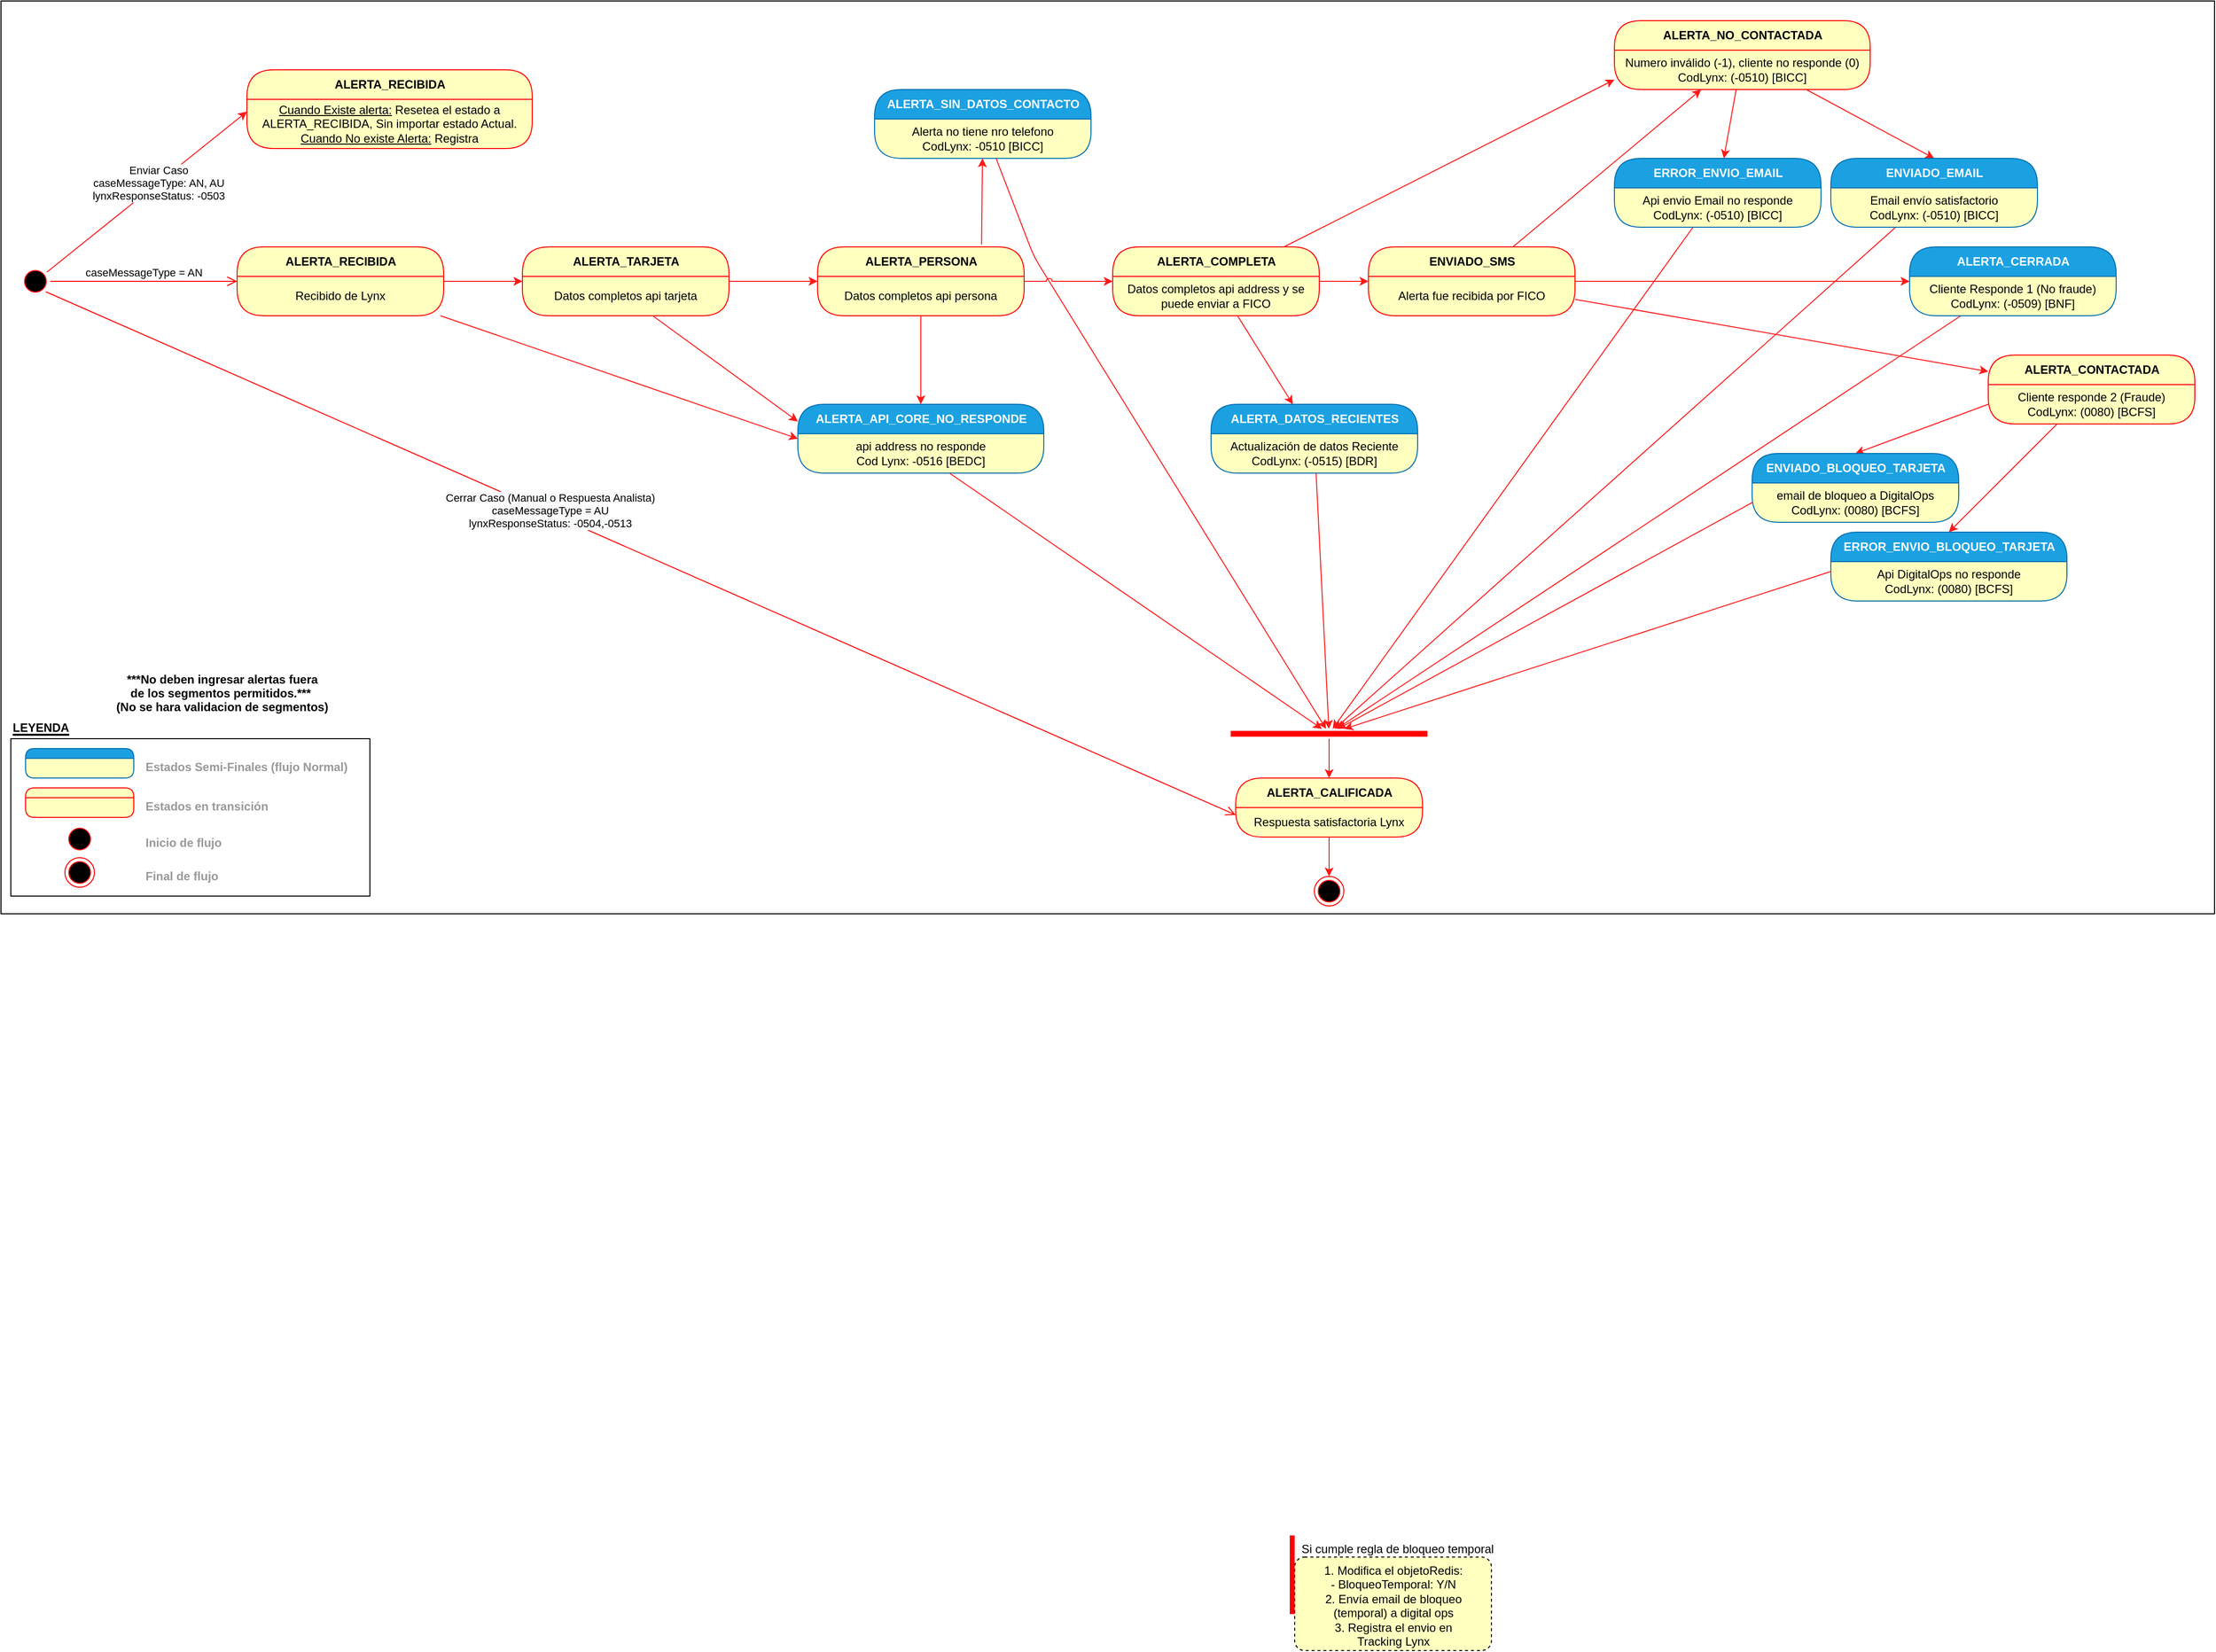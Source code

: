 <mxfile version="15.3.4" type="github">
  <diagram id="e5wToZ6Jj2soGeOCWYj3" name="Page-1">
    <mxGraphModel dx="1895" dy="452" grid="1" gridSize="10" guides="1" tooltips="1" connect="1" arrows="1" fold="1" page="1" pageScale="1" pageWidth="827" pageHeight="1169" math="0" shadow="0">
      <root>
        <mxCell id="0" />
        <mxCell id="1" parent="0" />
        <mxCell id="meJ3Hm6bCnbv4KWAAB1v-10" value="" style="rounded=0;whiteSpace=wrap;html=1;" parent="1" vertex="1">
          <mxGeometry x="-140" y="70" width="2250" height="928" as="geometry" />
        </mxCell>
        <mxCell id="77KCPv3B4IZZ5Z66STRk-72" style="edgeStyle=none;rounded=1;orthogonalLoop=1;jettySize=auto;html=1;strokeColor=#FF1919;" parent="1" source="77KCPv3B4IZZ5Z66STRk-35" target="77KCPv3B4IZZ5Z66STRk-59" edge="1">
          <mxGeometry relative="1" as="geometry">
            <mxPoint x="1340" y="710" as="targetPoint" />
          </mxGeometry>
        </mxCell>
        <mxCell id="77KCPv3B4IZZ5Z66STRk-73" style="edgeStyle=none;rounded=1;orthogonalLoop=1;jettySize=auto;html=1;strokeColor=#FF1919;" parent="1" source="77KCPv3B4IZZ5Z66STRk-26" target="77KCPv3B4IZZ5Z66STRk-59" edge="1">
          <mxGeometry relative="1" as="geometry">
            <Array as="points">
              <mxPoint x="910" y="330" />
            </Array>
            <mxPoint x="1100" y="660" as="targetPoint" />
          </mxGeometry>
        </mxCell>
        <mxCell id="77KCPv3B4IZZ5Z66STRk-12" style="edgeStyle=orthogonalEdgeStyle;rounded=0;orthogonalLoop=1;jettySize=auto;html=1;strokeColor=#FF1919;" parent="1" source="77KCPv3B4IZZ5Z66STRk-1" target="77KCPv3B4IZZ5Z66STRk-5" edge="1">
          <mxGeometry relative="1" as="geometry" />
        </mxCell>
        <mxCell id="90G6gJbZFidTqptF8gDu-3" style="rounded=0;orthogonalLoop=1;jettySize=auto;html=1;entryX=0;entryY=0.5;entryDx=0;entryDy=0;strokeColor=#FF1919;" parent="1" source="77KCPv3B4IZZ5Z66STRk-1" target="77KCPv3B4IZZ5Z66STRk-20" edge="1">
          <mxGeometry relative="1" as="geometry" />
        </mxCell>
        <mxCell id="77KCPv3B4IZZ5Z66STRk-1" value="ALERTA_RECIBIDA" style="swimlane;html=1;fontStyle=1;align=center;verticalAlign=middle;childLayout=stackLayout;horizontal=1;startSize=30;horizontalStack=0;resizeParent=0;resizeLast=1;container=0;fontColor=#000000;collapsible=0;rounded=1;arcSize=30;strokeColor=#ff0000;fillColor=#ffffc0;swimlaneFillColor=#ffffc0;dropTarget=0;" parent="1" vertex="1">
          <mxGeometry x="100" y="320" width="210" height="70" as="geometry" />
        </mxCell>
        <mxCell id="77KCPv3B4IZZ5Z66STRk-2" value="Recibido de Lynx" style="text;html=1;strokeColor=none;fillColor=none;align=center;verticalAlign=middle;spacingLeft=4;spacingRight=4;whiteSpace=wrap;overflow=hidden;rotatable=0;fontColor=#000000;" parent="77KCPv3B4IZZ5Z66STRk-1" vertex="1">
          <mxGeometry y="30" width="210" height="40" as="geometry" />
        </mxCell>
        <mxCell id="fLqlD2cx_nLfpuTeQDXq-3" style="edgeStyle=orthogonalEdgeStyle;rounded=0;orthogonalLoop=1;jettySize=auto;html=1;entryX=0;entryY=0.125;entryDx=0;entryDy=0;entryPerimeter=0;strokeColor=#FF1919;" parent="1" source="77KCPv3B4IZZ5Z66STRk-5" target="77KCPv3B4IZZ5Z66STRk-9" edge="1">
          <mxGeometry relative="1" as="geometry" />
        </mxCell>
        <mxCell id="77KCPv3B4IZZ5Z66STRk-5" value="ALERTA_TARJETA" style="swimlane;html=1;fontStyle=1;align=center;verticalAlign=middle;childLayout=stackLayout;horizontal=1;startSize=30;horizontalStack=0;resizeParent=0;resizeLast=1;container=0;fontColor=#000000;collapsible=0;rounded=1;arcSize=30;strokeColor=#ff0000;fillColor=#ffffc0;swimlaneFillColor=#ffffc0;dropTarget=0;" parent="1" vertex="1">
          <mxGeometry x="390" y="320" width="210" height="70" as="geometry" />
        </mxCell>
        <mxCell id="77KCPv3B4IZZ5Z66STRk-6" value="Datos completos api&amp;nbsp;tarjeta" style="text;html=1;strokeColor=none;fillColor=none;align=center;verticalAlign=middle;spacingLeft=4;spacingRight=4;whiteSpace=wrap;overflow=hidden;rotatable=0;fontColor=#000000;" parent="77KCPv3B4IZZ5Z66STRk-5" vertex="1">
          <mxGeometry y="30" width="210" height="40" as="geometry" />
        </mxCell>
        <mxCell id="77KCPv3B4IZZ5Z66STRk-14" style="edgeStyle=orthogonalEdgeStyle;rounded=0;orthogonalLoop=1;jettySize=auto;html=1;jumpStyle=arc;strokeColor=#FF1919;" parent="1" source="77KCPv3B4IZZ5Z66STRk-8" target="77KCPv3B4IZZ5Z66STRk-10" edge="1">
          <mxGeometry relative="1" as="geometry" />
        </mxCell>
        <mxCell id="77KCPv3B4IZZ5Z66STRk-25" style="edgeStyle=none;rounded=0;orthogonalLoop=1;jettySize=auto;html=1;strokeColor=#FF1919;" parent="1" source="77KCPv3B4IZZ5Z66STRk-8" target="77KCPv3B4IZZ5Z66STRk-20" edge="1">
          <mxGeometry relative="1" as="geometry" />
        </mxCell>
        <mxCell id="77KCPv3B4IZZ5Z66STRk-28" style="edgeStyle=none;rounded=0;orthogonalLoop=1;jettySize=auto;html=1;exitX=0.794;exitY=-0.033;exitDx=0;exitDy=0;exitPerimeter=0;strokeColor=#FF1919;" parent="1" source="77KCPv3B4IZZ5Z66STRk-8" target="77KCPv3B4IZZ5Z66STRk-26" edge="1">
          <mxGeometry relative="1" as="geometry" />
        </mxCell>
        <mxCell id="77KCPv3B4IZZ5Z66STRk-8" value="ALERTA_PERSONA" style="swimlane;html=1;fontStyle=1;align=center;verticalAlign=middle;childLayout=stackLayout;horizontal=1;startSize=30;horizontalStack=0;resizeParent=0;resizeLast=1;container=0;fontColor=#000000;collapsible=0;rounded=1;arcSize=30;strokeColor=#ff0000;fillColor=#ffffc0;swimlaneFillColor=#ffffc0;dropTarget=0;" parent="1" vertex="1">
          <mxGeometry x="690" y="320" width="210" height="70" as="geometry" />
        </mxCell>
        <mxCell id="77KCPv3B4IZZ5Z66STRk-9" value="Datos completos api persona" style="text;html=1;strokeColor=none;fillColor=none;align=center;verticalAlign=middle;spacingLeft=4;spacingRight=4;whiteSpace=wrap;overflow=hidden;rotatable=0;fontColor=#000000;" parent="77KCPv3B4IZZ5Z66STRk-8" vertex="1">
          <mxGeometry y="30" width="210" height="40" as="geometry" />
        </mxCell>
        <mxCell id="77KCPv3B4IZZ5Z66STRk-33" style="edgeStyle=none;rounded=0;orthogonalLoop=1;jettySize=auto;html=1;strokeColor=#FF1919;" parent="1" source="77KCPv3B4IZZ5Z66STRk-10" target="77KCPv3B4IZZ5Z66STRk-29" edge="1">
          <mxGeometry relative="1" as="geometry" />
        </mxCell>
        <mxCell id="77KCPv3B4IZZ5Z66STRk-34" style="edgeStyle=none;rounded=0;orthogonalLoop=1;jettySize=auto;html=1;strokeColor=#FF1919;" parent="1" source="77KCPv3B4IZZ5Z66STRk-10" target="77KCPv3B4IZZ5Z66STRk-31" edge="1">
          <mxGeometry relative="1" as="geometry" />
        </mxCell>
        <mxCell id="SPsXiou8FZaf5zSpWh6t-2" style="rounded=0;orthogonalLoop=1;jettySize=auto;html=1;entryX=0;entryY=0.75;entryDx=0;entryDy=0;strokeColor=#FF1919;" parent="1" source="77KCPv3B4IZZ5Z66STRk-10" target="SPsXiou8FZaf5zSpWh6t-1" edge="1">
          <mxGeometry relative="1" as="geometry">
            <mxPoint x="1550.0" y="150.0" as="targetPoint" />
          </mxGeometry>
        </mxCell>
        <mxCell id="77KCPv3B4IZZ5Z66STRk-10" value="ALERTA_COMPLETA" style="swimlane;html=1;fontStyle=1;align=center;verticalAlign=middle;childLayout=stackLayout;horizontal=1;startSize=30;horizontalStack=0;resizeParent=0;resizeLast=1;container=0;fontColor=#000000;collapsible=0;rounded=1;arcSize=30;strokeColor=#ff0000;fillColor=#ffffc0;swimlaneFillColor=#ffffc0;dropTarget=0;" parent="1" vertex="1">
          <mxGeometry x="990" y="320" width="210" height="70" as="geometry" />
        </mxCell>
        <mxCell id="fLqlD2cx_nLfpuTeQDXq-1" value="Datos completos api address y se puede enviar a FICO" style="text;html=1;strokeColor=none;fillColor=none;align=center;verticalAlign=middle;spacingLeft=4;spacingRight=4;whiteSpace=wrap;overflow=hidden;rotatable=0;fontColor=#000000;" parent="77KCPv3B4IZZ5Z66STRk-10" vertex="1">
          <mxGeometry y="30" width="210" height="40" as="geometry" />
        </mxCell>
        <mxCell id="77KCPv3B4IZZ5Z66STRk-20" value="ALERTA_API_CORE_NO_RESPONDE" style="swimlane;html=1;fontStyle=1;align=center;verticalAlign=middle;childLayout=stackLayout;horizontal=1;startSize=30;horizontalStack=0;resizeParent=0;resizeLast=1;container=0;collapsible=0;rounded=1;arcSize=30;strokeColor=#006EAF;fillColor=#1ba1e2;swimlaneFillColor=#ffffc0;dropTarget=0;fontColor=#ffffff;" parent="1" vertex="1">
          <mxGeometry x="670" y="480" width="250" height="70" as="geometry" />
        </mxCell>
        <mxCell id="77KCPv3B4IZZ5Z66STRk-21" value="api address no responde&lt;br&gt;Cod Lynx: -0516 [BEDC]" style="text;html=1;strokeColor=none;fillColor=none;align=center;verticalAlign=middle;spacingLeft=4;spacingRight=4;whiteSpace=wrap;overflow=hidden;rotatable=0;fontColor=#000000;" parent="77KCPv3B4IZZ5Z66STRk-20" vertex="1">
          <mxGeometry y="30" width="250" height="40" as="geometry" />
        </mxCell>
        <mxCell id="77KCPv3B4IZZ5Z66STRk-26" value="ALERTA_SIN_DATOS_CONTACTO" style="swimlane;html=1;fontStyle=1;align=center;verticalAlign=middle;childLayout=stackLayout;horizontal=1;startSize=30;horizontalStack=0;resizeParent=0;resizeLast=1;container=0;fontColor=#ffffff;collapsible=0;rounded=1;arcSize=30;strokeColor=#006EAF;fillColor=#1ba1e2;swimlaneFillColor=#ffffc0;dropTarget=0;" parent="1" vertex="1">
          <mxGeometry x="748" y="160" width="220" height="70" as="geometry" />
        </mxCell>
        <mxCell id="77KCPv3B4IZZ5Z66STRk-27" value="Alerta no tiene nro telefono&lt;br&gt;CodLynx: -0510 [BICC]" style="text;html=1;strokeColor=none;fillColor=none;align=center;verticalAlign=middle;spacingLeft=4;spacingRight=4;whiteSpace=wrap;overflow=hidden;rotatable=0;fontColor=#000000;" parent="77KCPv3B4IZZ5Z66STRk-26" vertex="1">
          <mxGeometry y="30" width="220" height="40" as="geometry" />
        </mxCell>
        <mxCell id="fLqlD2cx_nLfpuTeQDXq-5" value="Alerta no tiene nro telefono&lt;br&gt;CodLynx: -0510 [BICC]" style="text;html=1;strokeColor=none;fillColor=none;align=center;verticalAlign=middle;spacingLeft=4;spacingRight=4;whiteSpace=wrap;overflow=hidden;rotatable=0;fontColor=#000000;" parent="77KCPv3B4IZZ5Z66STRk-26" vertex="1">
          <mxGeometry y="70" width="220" as="geometry" />
        </mxCell>
        <mxCell id="77KCPv3B4IZZ5Z66STRk-69" style="edgeStyle=none;rounded=0;orthogonalLoop=1;jettySize=auto;html=1;strokeColor=#FF1919;" parent="1" source="77KCPv3B4IZZ5Z66STRk-29" target="77KCPv3B4IZZ5Z66STRk-59" edge="1">
          <mxGeometry relative="1" as="geometry">
            <mxPoint x="1197" y="660" as="targetPoint" />
          </mxGeometry>
        </mxCell>
        <mxCell id="77KCPv3B4IZZ5Z66STRk-29" value="ALERTA_DATOS_RECIENTES" style="swimlane;html=1;fontStyle=1;align=center;verticalAlign=middle;childLayout=stackLayout;horizontal=1;startSize=30;horizontalStack=0;resizeParent=0;resizeLast=1;container=0;fontColor=#ffffff;collapsible=0;rounded=1;arcSize=30;strokeColor=#006EAF;fillColor=#1ba1e2;swimlaneFillColor=#ffffc0;dropTarget=0;" parent="1" vertex="1">
          <mxGeometry x="1090" y="480" width="210" height="70" as="geometry" />
        </mxCell>
        <mxCell id="77KCPv3B4IZZ5Z66STRk-30" value="Actualización de datos Reciente&lt;br&gt;CodLynx: (-0515) [BDR]" style="text;html=1;strokeColor=none;fillColor=none;align=center;verticalAlign=middle;spacingLeft=4;spacingRight=4;whiteSpace=wrap;overflow=hidden;rotatable=0;fontColor=#000000;" parent="77KCPv3B4IZZ5Z66STRk-29" vertex="1">
          <mxGeometry y="30" width="210" height="40" as="geometry" />
        </mxCell>
        <mxCell id="77KCPv3B4IZZ5Z66STRk-41" style="edgeStyle=none;rounded=0;orthogonalLoop=1;jettySize=auto;html=1;strokeColor=#FF1919;" parent="1" source="77KCPv3B4IZZ5Z66STRk-31" target="77KCPv3B4IZZ5Z66STRk-35" edge="1">
          <mxGeometry relative="1" as="geometry" />
        </mxCell>
        <mxCell id="77KCPv3B4IZZ5Z66STRk-42" style="edgeStyle=none;rounded=0;orthogonalLoop=1;jettySize=auto;html=1;strokeColor=#FF1919;" parent="1" source="77KCPv3B4IZZ5Z66STRk-31" target="77KCPv3B4IZZ5Z66STRk-37" edge="1">
          <mxGeometry relative="1" as="geometry">
            <mxPoint x="1597" y="327.647" as="sourcePoint" />
          </mxGeometry>
        </mxCell>
        <mxCell id="77KCPv3B4IZZ5Z66STRk-43" style="edgeStyle=none;rounded=0;orthogonalLoop=1;jettySize=auto;html=1;strokeColor=#FF1919;" parent="1" source="77KCPv3B4IZZ5Z66STRk-31" target="77KCPv3B4IZZ5Z66STRk-39" edge="1">
          <mxGeometry relative="1" as="geometry">
            <mxPoint x="1597" y="350" as="sourcePoint" />
          </mxGeometry>
        </mxCell>
        <mxCell id="77KCPv3B4IZZ5Z66STRk-31" value="ENVIADO_SMS" style="swimlane;html=1;fontStyle=1;align=center;verticalAlign=middle;childLayout=stackLayout;horizontal=1;startSize=30;horizontalStack=0;resizeParent=0;resizeLast=1;container=0;fontColor=#000000;collapsible=0;rounded=1;arcSize=30;strokeColor=#ff0000;swimlaneFillColor=#ffffc0;dropTarget=0;fillColor=#FFFFC0;" parent="1" vertex="1">
          <mxGeometry x="1250" y="320" width="210" height="70" as="geometry" />
        </mxCell>
        <mxCell id="DF0V8rczd2MYBJeqJLXW-1" value="Alerta fue recibida por FICO" style="text;html=1;strokeColor=none;fillColor=none;align=center;verticalAlign=middle;spacingLeft=4;spacingRight=4;whiteSpace=wrap;overflow=hidden;rotatable=0;fontColor=#000000;" parent="77KCPv3B4IZZ5Z66STRk-31" vertex="1">
          <mxGeometry y="30" width="210" height="40" as="geometry" />
        </mxCell>
        <mxCell id="77KCPv3B4IZZ5Z66STRk-35" value="ALERTA_CERRADA" style="swimlane;html=1;fontStyle=1;align=center;verticalAlign=middle;childLayout=stackLayout;horizontal=1;startSize=30;horizontalStack=0;resizeParent=0;resizeLast=1;container=0;fontColor=#ffffff;collapsible=0;rounded=1;arcSize=30;strokeColor=#006EAF;fillColor=#1ba1e2;swimlaneFillColor=#ffffc0;dropTarget=0;" parent="1" vertex="1">
          <mxGeometry x="1800" y="320" width="210" height="70" as="geometry" />
        </mxCell>
        <mxCell id="77KCPv3B4IZZ5Z66STRk-36" value="Cliente Responde 1 (No fraude)&lt;br&gt;CodLynx: (-0509) [BNF]" style="text;html=1;strokeColor=none;fillColor=none;align=center;verticalAlign=middle;spacingLeft=4;spacingRight=4;whiteSpace=wrap;overflow=hidden;rotatable=0;fontColor=#000000;" parent="77KCPv3B4IZZ5Z66STRk-35" vertex="1">
          <mxGeometry y="30" width="210" height="40" as="geometry" />
        </mxCell>
        <mxCell id="DF0V8rczd2MYBJeqJLXW-4" style="rounded=0;orthogonalLoop=1;jettySize=auto;html=1;exitX=0;exitY=0.5;exitDx=0;exitDy=0;entryX=0.5;entryY=0;entryDx=0;entryDy=0;strokeColor=#FF1919;" parent="1" source="77KCPv3B4IZZ5Z66STRk-38" target="DF0V8rczd2MYBJeqJLXW-2" edge="1">
          <mxGeometry relative="1" as="geometry" />
        </mxCell>
        <mxCell id="DF0V8rczd2MYBJeqJLXW-9" style="edgeStyle=none;rounded=0;orthogonalLoop=1;jettySize=auto;html=1;entryX=0.5;entryY=0;entryDx=0;entryDy=0;strokeColor=#FF1919;" parent="1" source="77KCPv3B4IZZ5Z66STRk-37" target="DF0V8rczd2MYBJeqJLXW-7" edge="1">
          <mxGeometry relative="1" as="geometry" />
        </mxCell>
        <mxCell id="77KCPv3B4IZZ5Z66STRk-37" value="&lt;font color=&quot;#000000&quot;&gt;ALERTA_CONTACTADA&lt;/font&gt;" style="swimlane;html=1;fontStyle=1;align=center;verticalAlign=middle;childLayout=stackLayout;horizontal=1;startSize=30;horizontalStack=0;resizeParent=0;resizeLast=1;container=0;fontColor=#ffffff;collapsible=0;rounded=1;arcSize=30;swimlaneFillColor=#ffffc0;dropTarget=0;fillColor=#FFFFC0;strokeColor=#FF0000;" parent="1" vertex="1">
          <mxGeometry x="1880" y="430" width="210" height="70" as="geometry" />
        </mxCell>
        <mxCell id="77KCPv3B4IZZ5Z66STRk-38" value="Cliente responde 2 (Fraude)&lt;br&gt;CodLynx:&amp;nbsp;(0080) [BCFS]" style="text;html=1;strokeColor=none;fillColor=none;align=center;verticalAlign=middle;spacingLeft=4;spacingRight=4;whiteSpace=wrap;overflow=hidden;rotatable=0;fontColor=#000000;" parent="77KCPv3B4IZZ5Z66STRk-37" vertex="1">
          <mxGeometry y="30" width="210" height="40" as="geometry" />
        </mxCell>
        <mxCell id="77KCPv3B4IZZ5Z66STRk-70" style="edgeStyle=none;rounded=0;orthogonalLoop=1;jettySize=auto;html=1;strokeColor=#FF1919;" parent="1" source="3atjrFzW7oZnoOp0wOfv-2" target="77KCPv3B4IZZ5Z66STRk-59" edge="1">
          <mxGeometry relative="1" as="geometry">
            <mxPoint x="1310" y="700" as="targetPoint" />
          </mxGeometry>
        </mxCell>
        <mxCell id="dr77cnrp0Dk-WK7C_Hbr-10" style="edgeStyle=none;rounded=0;orthogonalLoop=1;jettySize=auto;html=1;entryX=0.5;entryY=0;entryDx=0;entryDy=0;strokeColor=#FF1919;" parent="1" source="77KCPv3B4IZZ5Z66STRk-39" target="3atjrFzW7oZnoOp0wOfv-2" edge="1">
          <mxGeometry relative="1" as="geometry" />
        </mxCell>
        <mxCell id="3atjrFzW7oZnoOp0wOfv-4" style="rounded=0;orthogonalLoop=1;jettySize=auto;html=1;strokeColor=#FF1919;" parent="1" source="77KCPv3B4IZZ5Z66STRk-39" target="dr77cnrp0Dk-WK7C_Hbr-8" edge="1">
          <mxGeometry relative="1" as="geometry" />
        </mxCell>
        <mxCell id="77KCPv3B4IZZ5Z66STRk-39" value="&lt;font color=&quot;#000000&quot;&gt;ALERTA_NO_CONTACTADA&lt;/font&gt;" style="swimlane;html=1;fontStyle=1;align=center;verticalAlign=middle;childLayout=stackLayout;horizontal=1;startSize=30;horizontalStack=0;resizeParent=0;resizeLast=1;container=0;fontColor=#ffffff;collapsible=0;rounded=1;arcSize=30;swimlaneFillColor=#ffffc0;dropTarget=0;fillColor=#FFFFC0;strokeColor=#FF0000;" parent="1" vertex="1">
          <mxGeometry x="1500" y="90" width="260" height="70" as="geometry" />
        </mxCell>
        <mxCell id="SPsXiou8FZaf5zSpWh6t-1" value="Numero inválido (-1), cliente no responde (0)&lt;br&gt;CodLynx:&amp;nbsp;(-0510) [BICC]" style="text;html=1;strokeColor=none;fillColor=none;align=center;verticalAlign=middle;spacingLeft=4;spacingRight=4;whiteSpace=wrap;overflow=hidden;rotatable=0;fontColor=#000000;" parent="77KCPv3B4IZZ5Z66STRk-39" vertex="1">
          <mxGeometry y="30" width="260" height="40" as="geometry" />
        </mxCell>
        <mxCell id="P6Ppndu3YUtAiaM16hDx-5" style="edgeStyle=none;rounded=1;orthogonalLoop=1;jettySize=auto;html=1;strokeColor=#FF1919;" parent="1" source="77KCPv3B4IZZ5Z66STRk-44" target="P6Ppndu3YUtAiaM16hDx-4" edge="1">
          <mxGeometry relative="1" as="geometry" />
        </mxCell>
        <mxCell id="77KCPv3B4IZZ5Z66STRk-44" value="ALERTA_CALIFICADA" style="swimlane;html=1;fontStyle=1;align=center;verticalAlign=middle;childLayout=stackLayout;horizontal=1;startSize=30;horizontalStack=0;resizeParent=0;resizeLast=1;container=0;fontColor=#000000;collapsible=0;rounded=1;arcSize=30;strokeColor=#ff0000;fillColor=#ffffc0;swimlaneFillColor=#ffffc0;dropTarget=0;" parent="1" vertex="1">
          <mxGeometry x="1115" y="860" width="190" height="60" as="geometry" />
        </mxCell>
        <mxCell id="77KCPv3B4IZZ5Z66STRk-45" value="Respuesta satisfactoria Lynx" style="text;html=1;strokeColor=none;fillColor=none;align=center;verticalAlign=middle;spacingLeft=4;spacingRight=4;whiteSpace=wrap;overflow=hidden;rotatable=0;fontColor=#000000;" parent="77KCPv3B4IZZ5Z66STRk-44" vertex="1">
          <mxGeometry y="30" width="190" height="30" as="geometry" />
        </mxCell>
        <mxCell id="77KCPv3B4IZZ5Z66STRk-66" style="edgeStyle=none;rounded=0;orthogonalLoop=1;jettySize=auto;html=1;entryX=0.5;entryY=0;entryDx=0;entryDy=0;strokeColor=#FF1919;" parent="1" source="77KCPv3B4IZZ5Z66STRk-59" target="77KCPv3B4IZZ5Z66STRk-44" edge="1">
          <mxGeometry relative="1" as="geometry" />
        </mxCell>
        <mxCell id="77KCPv3B4IZZ5Z66STRk-59" value="" style="shape=line;html=1;strokeWidth=6;strokeColor=#ff0000;" parent="1" vertex="1">
          <mxGeometry x="1110" y="810" width="200" height="10" as="geometry" />
        </mxCell>
        <mxCell id="77KCPv3B4IZZ5Z66STRk-65" style="edgeStyle=none;rounded=0;orthogonalLoop=1;jettySize=auto;html=1;strokeColor=#FF1919;" parent="1" source="77KCPv3B4IZZ5Z66STRk-21" target="77KCPv3B4IZZ5Z66STRk-59" edge="1">
          <mxGeometry relative="1" as="geometry">
            <mxPoint x="1050" y="720" as="targetPoint" />
          </mxGeometry>
        </mxCell>
        <mxCell id="P6Ppndu3YUtAiaM16hDx-4" value="" style="ellipse;html=1;shape=endState;fillColor=#000000;strokeColor=#ff0000;" parent="1" vertex="1">
          <mxGeometry x="1195" y="960" width="30" height="30" as="geometry" />
        </mxCell>
        <mxCell id="meJ3Hm6bCnbv4KWAAB1v-3" style="rounded=0;orthogonalLoop=1;jettySize=auto;html=1;entryX=0;entryY=0.25;entryDx=0;entryDy=0;strokeColor=#FF1919;" parent="1" source="P6Ppndu3YUtAiaM16hDx-6" target="meJ3Hm6bCnbv4KWAAB1v-2" edge="1">
          <mxGeometry relative="1" as="geometry" />
        </mxCell>
        <mxCell id="meJ3Hm6bCnbv4KWAAB1v-4" value="Enviar Caso&lt;br&gt;caseMessageType: AN, AU&lt;br&gt;lynxResponseStatus: -0503" style="edgeLabel;html=1;align=center;verticalAlign=middle;resizable=0;points=[];" parent="meJ3Hm6bCnbv4KWAAB1v-3" vertex="1" connectable="0">
          <mxGeometry x="0.116" relative="1" as="geometry">
            <mxPoint as="offset" />
          </mxGeometry>
        </mxCell>
        <mxCell id="P6Ppndu3YUtAiaM16hDx-6" value="" style="ellipse;html=1;shape=startState;fillColor=#000000;strokeColor=#ff0000;" parent="1" vertex="1">
          <mxGeometry x="-120" y="340" width="30" height="30" as="geometry" />
        </mxCell>
        <mxCell id="P6Ppndu3YUtAiaM16hDx-7" value="caseMessageType = AN" style="edgeStyle=orthogonalEdgeStyle;html=1;verticalAlign=bottom;endArrow=open;endSize=8;strokeColor=#ff0000;" parent="1" source="P6Ppndu3YUtAiaM16hDx-6" target="77KCPv3B4IZZ5Z66STRk-1" edge="1">
          <mxGeometry relative="1" as="geometry">
            <mxPoint x="145" y="300" as="targetPoint" />
          </mxGeometry>
        </mxCell>
        <mxCell id="dr77cnrp0Dk-WK7C_Hbr-3" value="***No deben ingresar alertas fuera&#xa;de los segmentos permitidos.*** &#xa;(No se hara validacion de segmentos)&#xa;" style="text;strokeColor=none;fillColor=none;fontSize=12;fontStyle=1;verticalAlign=middle;align=center;spacing=0;labelPosition=center;verticalLabelPosition=middle;" parent="1" vertex="1">
          <mxGeometry x="-60" y="760" width="290" height="40" as="geometry" />
        </mxCell>
        <mxCell id="dr77cnrp0Dk-WK7C_Hbr-11" style="edgeStyle=none;rounded=0;orthogonalLoop=1;jettySize=auto;html=1;strokeColor=#FF1919;" parent="1" source="dr77cnrp0Dk-WK7C_Hbr-8" target="77KCPv3B4IZZ5Z66STRk-59" edge="1">
          <mxGeometry relative="1" as="geometry">
            <mxPoint x="1260" y="670" as="targetPoint" />
          </mxGeometry>
        </mxCell>
        <mxCell id="dr77cnrp0Dk-WK7C_Hbr-8" value="ERROR_ENVIO_EMAIL" style="swimlane;html=1;fontStyle=1;align=center;verticalAlign=middle;childLayout=stackLayout;horizontal=1;startSize=30;horizontalStack=0;resizeParent=0;resizeLast=1;container=0;collapsible=0;rounded=1;arcSize=30;strokeColor=#006EAF;fillColor=#1ba1e2;swimlaneFillColor=#ffffc0;dropTarget=0;fontColor=#ffffff;" parent="1" vertex="1">
          <mxGeometry x="1500" y="230" width="210" height="70" as="geometry" />
        </mxCell>
        <mxCell id="dr77cnrp0Dk-WK7C_Hbr-9" value="Api envio Email no responde&lt;br&gt;CodLynx:&amp;nbsp;(-0510) [BICC]" style="text;html=1;strokeColor=none;fillColor=none;align=center;verticalAlign=middle;spacingLeft=4;spacingRight=4;whiteSpace=wrap;overflow=hidden;rotatable=0;fontColor=#000000;" parent="dr77cnrp0Dk-WK7C_Hbr-8" vertex="1">
          <mxGeometry y="30" width="210" height="40" as="geometry" />
        </mxCell>
        <mxCell id="3atjrFzW7oZnoOp0wOfv-2" value="ENVIADO_EMAIL" style="swimlane;html=1;fontStyle=1;align=center;verticalAlign=middle;childLayout=stackLayout;horizontal=1;startSize=30;horizontalStack=0;resizeParent=0;resizeLast=1;container=0;collapsible=0;rounded=1;arcSize=30;strokeColor=#006EAF;fillColor=#1ba1e2;swimlaneFillColor=#ffffc0;dropTarget=0;fontColor=#ffffff;" parent="1" vertex="1">
          <mxGeometry x="1720" y="230" width="210" height="70" as="geometry" />
        </mxCell>
        <mxCell id="SPsXiou8FZaf5zSpWh6t-3" value="Email envío satisfactorio&lt;br&gt;CodLynx:&amp;nbsp;(-0510) [BICC]" style="text;html=1;strokeColor=none;fillColor=none;align=center;verticalAlign=middle;spacingLeft=4;spacingRight=4;whiteSpace=wrap;overflow=hidden;rotatable=0;fontColor=#000000;" parent="3atjrFzW7oZnoOp0wOfv-2" vertex="1">
          <mxGeometry y="30" width="210" height="40" as="geometry" />
        </mxCell>
        <mxCell id="DF0V8rczd2MYBJeqJLXW-2" value="ENVIADO_BLOQUEO_TARJETA" style="swimlane;html=1;fontStyle=1;align=center;verticalAlign=middle;childLayout=stackLayout;horizontal=1;startSize=30;horizontalStack=0;resizeParent=0;resizeLast=1;container=0;fontColor=#ffffff;collapsible=0;rounded=1;arcSize=30;strokeColor=#006EAF;fillColor=#1ba1e2;swimlaneFillColor=#ffffc0;dropTarget=0;" parent="1" vertex="1">
          <mxGeometry x="1640" y="530" width="210" height="70" as="geometry" />
        </mxCell>
        <mxCell id="DF0V8rczd2MYBJeqJLXW-3" value="email de bloqueo a DigitalOps&lt;br&gt;CodLynx:&amp;nbsp;(0080) [BCFS]" style="text;html=1;strokeColor=none;fillColor=none;align=center;verticalAlign=middle;spacingLeft=4;spacingRight=4;whiteSpace=wrap;overflow=hidden;rotatable=0;fontColor=#000000;" parent="DF0V8rczd2MYBJeqJLXW-2" vertex="1">
          <mxGeometry y="30" width="210" height="40" as="geometry" />
        </mxCell>
        <mxCell id="DF0V8rczd2MYBJeqJLXW-5" style="rounded=0;orthogonalLoop=1;jettySize=auto;html=1;exitX=0;exitY=0.5;exitDx=0;exitDy=0;strokeColor=#FF1919;" parent="1" source="DF0V8rczd2MYBJeqJLXW-3" target="77KCPv3B4IZZ5Z66STRk-59" edge="1">
          <mxGeometry relative="1" as="geometry">
            <mxPoint x="1370" y="730" as="targetPoint" />
          </mxGeometry>
        </mxCell>
        <mxCell id="DF0V8rczd2MYBJeqJLXW-7" value="ERROR_ENVIO_BLOQUEO_TARJETA" style="swimlane;html=1;fontStyle=1;align=center;verticalAlign=middle;childLayout=stackLayout;horizontal=1;startSize=30;horizontalStack=0;resizeParent=0;resizeLast=1;container=0;fontColor=#ffffff;collapsible=0;rounded=1;arcSize=30;strokeColor=#006EAF;fillColor=#1ba1e2;swimlaneFillColor=#ffffc0;dropTarget=0;" parent="1" vertex="1">
          <mxGeometry x="1720" y="610" width="240" height="70" as="geometry" />
        </mxCell>
        <mxCell id="DF0V8rczd2MYBJeqJLXW-8" value="Api DigitalOps no responde&lt;br&gt;CodLynx:&amp;nbsp;(0080) [BCFS]" style="text;html=1;strokeColor=none;fillColor=none;align=center;verticalAlign=middle;spacingLeft=4;spacingRight=4;whiteSpace=wrap;overflow=hidden;rotatable=0;fontColor=#000000;" parent="DF0V8rczd2MYBJeqJLXW-7" vertex="1">
          <mxGeometry y="30" width="240" height="40" as="geometry" />
        </mxCell>
        <mxCell id="DF0V8rczd2MYBJeqJLXW-10" style="edgeStyle=none;rounded=0;orthogonalLoop=1;jettySize=auto;html=1;exitX=0;exitY=0.25;exitDx=0;exitDy=0;strokeColor=#FF1919;" parent="1" source="DF0V8rczd2MYBJeqJLXW-8" target="77KCPv3B4IZZ5Z66STRk-59" edge="1">
          <mxGeometry relative="1" as="geometry">
            <mxPoint x="1410" y="770" as="targetPoint" />
          </mxGeometry>
        </mxCell>
        <mxCell id="V9uZnK_i6f8zGeLkOwlv-1" value="&lt;font style=&quot;font-size: 12px&quot;&gt;&lt;br&gt;&lt;/font&gt;" style="text;strokeColor=none;fillColor=none;html=1;fontSize=24;fontStyle=1;verticalAlign=middle;align=center;" parent="1" vertex="1">
          <mxGeometry x="140" y="530" width="290" height="30" as="geometry" />
        </mxCell>
        <mxCell id="90G6gJbZFidTqptF8gDu-5" style="edgeStyle=none;rounded=0;orthogonalLoop=1;jettySize=auto;html=1;entryX=0;entryY=0.25;entryDx=0;entryDy=0;strokeColor=#FF1919;" parent="1" source="77KCPv3B4IZZ5Z66STRk-6" target="77KCPv3B4IZZ5Z66STRk-20" edge="1">
          <mxGeometry relative="1" as="geometry" />
        </mxCell>
        <mxCell id="fyI6EhqjK9DCoRPXTvLA-15" value="" style="group" parent="1" vertex="1" connectable="0">
          <mxGeometry x="-130" y="790" width="365" height="190" as="geometry" />
        </mxCell>
        <mxCell id="fyI6EhqjK9DCoRPXTvLA-3" value="" style="rounded=0;whiteSpace=wrap;html=1;" parent="fyI6EhqjK9DCoRPXTvLA-15" vertex="1">
          <mxGeometry y="30" width="365" height="160" as="geometry" />
        </mxCell>
        <mxCell id="fyI6EhqjK9DCoRPXTvLA-4" value="" style="swimlane;html=1;fontStyle=1;align=center;verticalAlign=middle;childLayout=stackLayout;horizontal=1;startSize=10;horizontalStack=0;resizeParent=0;resizeLast=1;container=0;fontColor=#ffffff;collapsible=0;rounded=1;arcSize=30;strokeColor=#006EAF;fillColor=#1ba1e2;swimlaneFillColor=#ffffc0;dropTarget=0;" parent="fyI6EhqjK9DCoRPXTvLA-15" vertex="1">
          <mxGeometry x="15" y="40" width="110" height="30" as="geometry" />
        </mxCell>
        <mxCell id="fyI6EhqjK9DCoRPXTvLA-6" value="" style="swimlane;html=1;fontStyle=1;align=center;verticalAlign=middle;childLayout=stackLayout;horizontal=1;startSize=10;horizontalStack=0;resizeParent=0;resizeLast=1;container=0;fontColor=#000000;collapsible=0;rounded=1;arcSize=30;strokeColor=#ff0000;fillColor=#ffffc0;swimlaneFillColor=#ffffc0;dropTarget=0;" parent="fyI6EhqjK9DCoRPXTvLA-15" vertex="1">
          <mxGeometry x="15" y="80" width="110" height="30" as="geometry" />
        </mxCell>
        <mxCell id="fyI6EhqjK9DCoRPXTvLA-8" value="&lt;font style=&quot;font-size: 12px&quot;&gt;Estados Semi-Finales (flujo Normal)&lt;br&gt;&lt;/font&gt;" style="text;strokeColor=none;fillColor=none;html=1;fontSize=24;fontStyle=1;verticalAlign=middle;align=left;fontColor=#999999;" parent="fyI6EhqjK9DCoRPXTvLA-15" vertex="1">
          <mxGeometry x="135" y="40" width="220" height="30" as="geometry" />
        </mxCell>
        <mxCell id="fyI6EhqjK9DCoRPXTvLA-9" value="&lt;font style=&quot;font-size: 12px&quot;&gt;Estados en transición&lt;br&gt;&lt;/font&gt;" style="text;strokeColor=none;fillColor=none;html=1;fontSize=24;fontStyle=1;verticalAlign=middle;align=left;spacing=2;strokeWidth=1;horizontal=1;fontColor=#999999;" parent="fyI6EhqjK9DCoRPXTvLA-15" vertex="1">
          <mxGeometry x="135" y="80" width="220" height="30" as="geometry" />
        </mxCell>
        <mxCell id="fyI6EhqjK9DCoRPXTvLA-10" value="&lt;font style=&quot;font-size: 12px&quot;&gt;LEYENDA&lt;br&gt;&lt;/font&gt;" style="text;strokeColor=none;fillColor=none;html=1;fontSize=24;fontStyle=5;verticalAlign=middle;align=left;" parent="fyI6EhqjK9DCoRPXTvLA-15" vertex="1">
          <mxGeometry width="220" height="30" as="geometry" />
        </mxCell>
        <mxCell id="fyI6EhqjK9DCoRPXTvLA-11" value="" style="ellipse;html=1;shape=startState;fillColor=#000000;strokeColor=#ff0000;" parent="fyI6EhqjK9DCoRPXTvLA-15" vertex="1">
          <mxGeometry x="55" y="117" width="30" height="30" as="geometry" />
        </mxCell>
        <mxCell id="fyI6EhqjK9DCoRPXTvLA-12" value="&lt;font style=&quot;font-size: 12px&quot;&gt;Inicio de flujo&lt;br&gt;&lt;/font&gt;" style="text;strokeColor=none;fillColor=none;html=1;fontSize=24;fontStyle=1;verticalAlign=middle;align=left;spacing=2;strokeWidth=1;horizontal=1;fontColor=#999999;" parent="fyI6EhqjK9DCoRPXTvLA-15" vertex="1">
          <mxGeometry x="135" y="117" width="220" height="30" as="geometry" />
        </mxCell>
        <mxCell id="fyI6EhqjK9DCoRPXTvLA-13" value="" style="ellipse;html=1;shape=endState;fillColor=#000000;strokeColor=#ff0000;" parent="fyI6EhqjK9DCoRPXTvLA-15" vertex="1">
          <mxGeometry x="55" y="151" width="30" height="30" as="geometry" />
        </mxCell>
        <mxCell id="fyI6EhqjK9DCoRPXTvLA-14" value="&lt;font style=&quot;font-size: 12px&quot;&gt;Final de flujo&lt;br&gt;&lt;/font&gt;" style="text;strokeColor=none;fillColor=none;html=1;fontSize=24;fontStyle=1;verticalAlign=middle;align=left;spacing=2;strokeWidth=1;horizontal=1;fontColor=#999999;" parent="fyI6EhqjK9DCoRPXTvLA-15" vertex="1">
          <mxGeometry x="135" y="151" width="220" height="30" as="geometry" />
        </mxCell>
        <mxCell id="fLqlD2cx_nLfpuTeQDXq-2" value="" style="group" parent="1" vertex="1" connectable="0">
          <mxGeometry x="1170" y="1630" width="205" height="117" as="geometry" />
        </mxCell>
        <mxCell id="cCC_wAo5Gk7yveZZET_A-15" value="1. Modifica el objetoRedis:&lt;br&gt;- BloqueoTemporal: Y/N&lt;br&gt;2. Envía email de bloqueo &lt;br&gt;(temporal) a digital ops&lt;br&gt;3. Registra el envio en &lt;br&gt;Tracking Lynx" style="html=1;align=center;verticalAlign=top;rounded=1;absoluteArcSize=1;arcSize=20;dashed=1;fillColor=#FFFFC0;" parent="fLqlD2cx_nLfpuTeQDXq-2" vertex="1">
          <mxGeometry x="5" y="22" width="200" height="95" as="geometry" />
        </mxCell>
        <mxCell id="cCC_wAo5Gk7yveZZET_A-16" value="Si cumple regla de bloqueo temporal" style="html=1;points=[];perimeter=orthogonalPerimeter;strokeColor=none;align=left;verticalAlign=top;spacingLeft=10;fillColor=#FF0000;" parent="fLqlD2cx_nLfpuTeQDXq-2" vertex="1">
          <mxGeometry width="5" height="80" as="geometry" />
        </mxCell>
        <mxCell id="fLqlD2cx_nLfpuTeQDXq-7" value="" style="html=1;verticalAlign=bottom;endArrow=open;endSize=8;strokeColor=#ff0000;exitX=1;exitY=1;exitDx=0;exitDy=0;entryX=0;entryY=0.25;entryDx=0;entryDy=0;" parent="1" source="P6Ppndu3YUtAiaM16hDx-6" target="77KCPv3B4IZZ5Z66STRk-45" edge="1">
          <mxGeometry relative="1" as="geometry">
            <mxPoint x="450" y="480" as="targetPoint" />
            <mxPoint x="290" y="459.5" as="sourcePoint" />
          </mxGeometry>
        </mxCell>
        <mxCell id="meJ3Hm6bCnbv4KWAAB1v-5" value="&lt;font style=&quot;font-size: 11px&quot;&gt;&lt;span style=&quot;background-color: rgb(248 , 249 , 250)&quot;&gt;Cerrar Caso (Manual o Respuesta Analista)&lt;br&gt;caseMessageType = AU&lt;/span&gt;&lt;br style=&quot;background-color: rgb(248 , 249 , 250)&quot;&gt;&lt;span style=&quot;background-color: rgb(248 , 249 , 250)&quot;&gt;lynxResponseStatus: -0504,&lt;/span&gt;&lt;/font&gt;&lt;span style=&quot;background-color: rgb(248 , 249 , 250)&quot;&gt;-0513&lt;/span&gt;" style="edgeLabel;html=1;align=center;verticalAlign=middle;resizable=0;points=[];" parent="fLqlD2cx_nLfpuTeQDXq-7" vertex="1" connectable="0">
          <mxGeometry x="-0.154" y="3" relative="1" as="geometry">
            <mxPoint x="-1" as="offset" />
          </mxGeometry>
        </mxCell>
        <mxCell id="meJ3Hm6bCnbv4KWAAB1v-1" value="ALERTA_RECIBIDA" style="swimlane;html=1;fontStyle=1;align=center;verticalAlign=middle;childLayout=stackLayout;horizontal=1;startSize=30;horizontalStack=0;resizeParent=0;resizeLast=1;container=0;fontColor=#000000;collapsible=0;rounded=1;arcSize=30;strokeColor=#ff0000;fillColor=#ffffc0;swimlaneFillColor=#ffffc0;dropTarget=0;" parent="1" vertex="1">
          <mxGeometry x="110" y="140" width="290" height="80" as="geometry" />
        </mxCell>
        <mxCell id="meJ3Hm6bCnbv4KWAAB1v-2" value="&lt;u&gt;Cuando Existe alerta:&lt;/u&gt; Resetea el estado a ALERTA_RECIBIDA, Sin importar estado Actual.&lt;br&gt;&lt;u&gt;Cuando No existe Alerta:&lt;/u&gt; Registra" style="text;html=1;strokeColor=none;fillColor=none;align=center;verticalAlign=middle;spacingLeft=4;spacingRight=4;whiteSpace=wrap;overflow=hidden;rotatable=0;fontColor=#000000;" parent="meJ3Hm6bCnbv4KWAAB1v-1" vertex="1">
          <mxGeometry y="30" width="290" height="50" as="geometry" />
        </mxCell>
      </root>
    </mxGraphModel>
  </diagram>
</mxfile>

